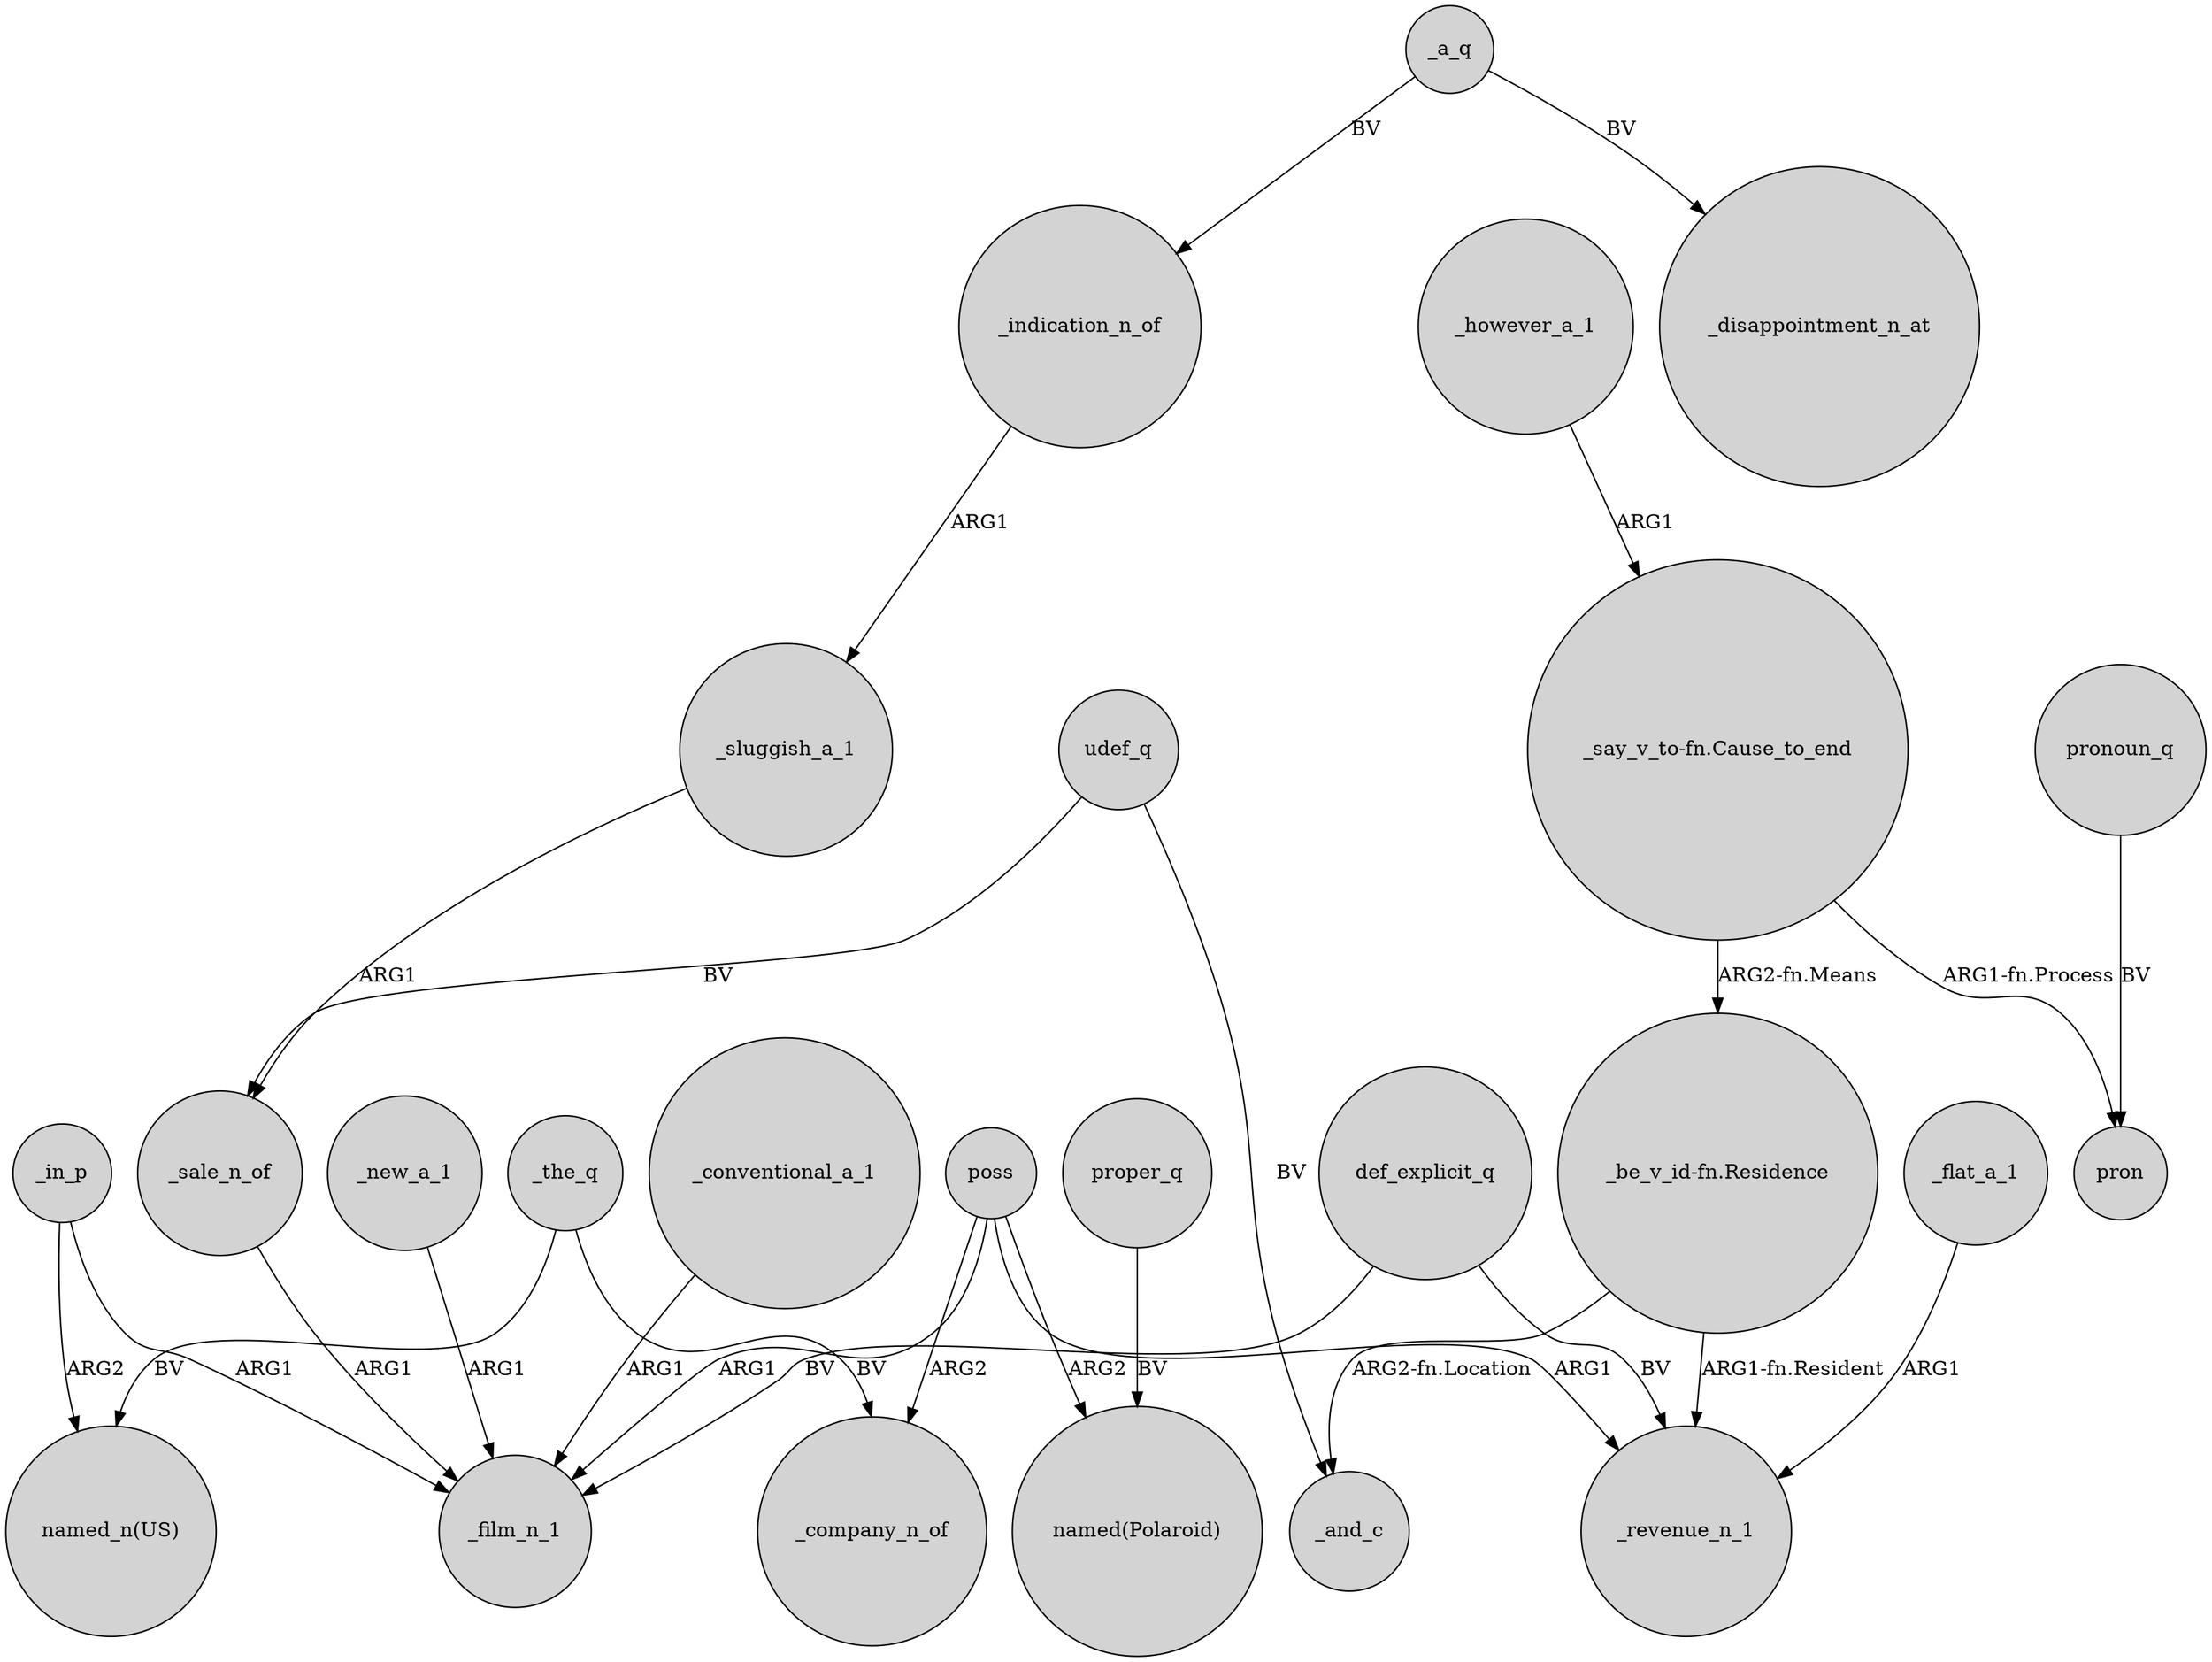 digraph {
	node [shape=circle style=filled]
	_sale_n_of -> _film_n_1 [label=ARG1]
	"_say_v_to-fn.Cause_to_end" -> "_be_v_id-fn.Residence" [label="ARG2-fn.Means"]
	proper_q -> "named(Polaroid)" [label=BV]
	_a_q -> _disappointment_n_at [label=BV]
	_in_p -> "named_n(US)" [label=ARG2]
	poss -> "named(Polaroid)" [label=ARG2]
	_the_q -> "named_n(US)" [label=BV]
	poss -> _revenue_n_1 [label=ARG1]
	_a_q -> _indication_n_of [label=BV]
	_sluggish_a_1 -> _sale_n_of [label=ARG1]
	udef_q -> _sale_n_of [label=BV]
	udef_q -> _and_c [label=BV]
	poss -> _film_n_1 [label=ARG1]
	def_explicit_q -> _revenue_n_1 [label=BV]
	"_say_v_to-fn.Cause_to_end" -> pron [label="ARG1-fn.Process"]
	pronoun_q -> pron [label=BV]
	poss -> _company_n_of [label=ARG2]
	_new_a_1 -> _film_n_1 [label=ARG1]
	_indication_n_of -> _sluggish_a_1 [label=ARG1]
	"_be_v_id-fn.Residence" -> _and_c [label="ARG2-fn.Location"]
	_flat_a_1 -> _revenue_n_1 [label=ARG1]
	def_explicit_q -> _film_n_1 [label=BV]
	_in_p -> _film_n_1 [label=ARG1]
	_however_a_1 -> "_say_v_to-fn.Cause_to_end" [label=ARG1]
	_the_q -> _company_n_of [label=BV]
	_conventional_a_1 -> _film_n_1 [label=ARG1]
	"_be_v_id-fn.Residence" -> _revenue_n_1 [label="ARG1-fn.Resident"]
}
